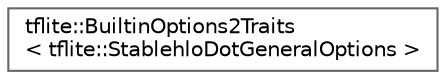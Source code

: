 digraph "Graphical Class Hierarchy"
{
 // LATEX_PDF_SIZE
  bgcolor="transparent";
  edge [fontname=Helvetica,fontsize=10,labelfontname=Helvetica,labelfontsize=10];
  node [fontname=Helvetica,fontsize=10,shape=box,height=0.2,width=0.4];
  rankdir="LR";
  Node0 [id="Node000000",label="tflite::BuiltinOptions2Traits\l\< tflite::StablehloDotGeneralOptions \>",height=0.2,width=0.4,color="grey40", fillcolor="white", style="filled",URL="$structtflite_1_1_builtin_options2_traits_3_01tflite_1_1_stablehlo_dot_general_options_01_4.html",tooltip=" "];
}
